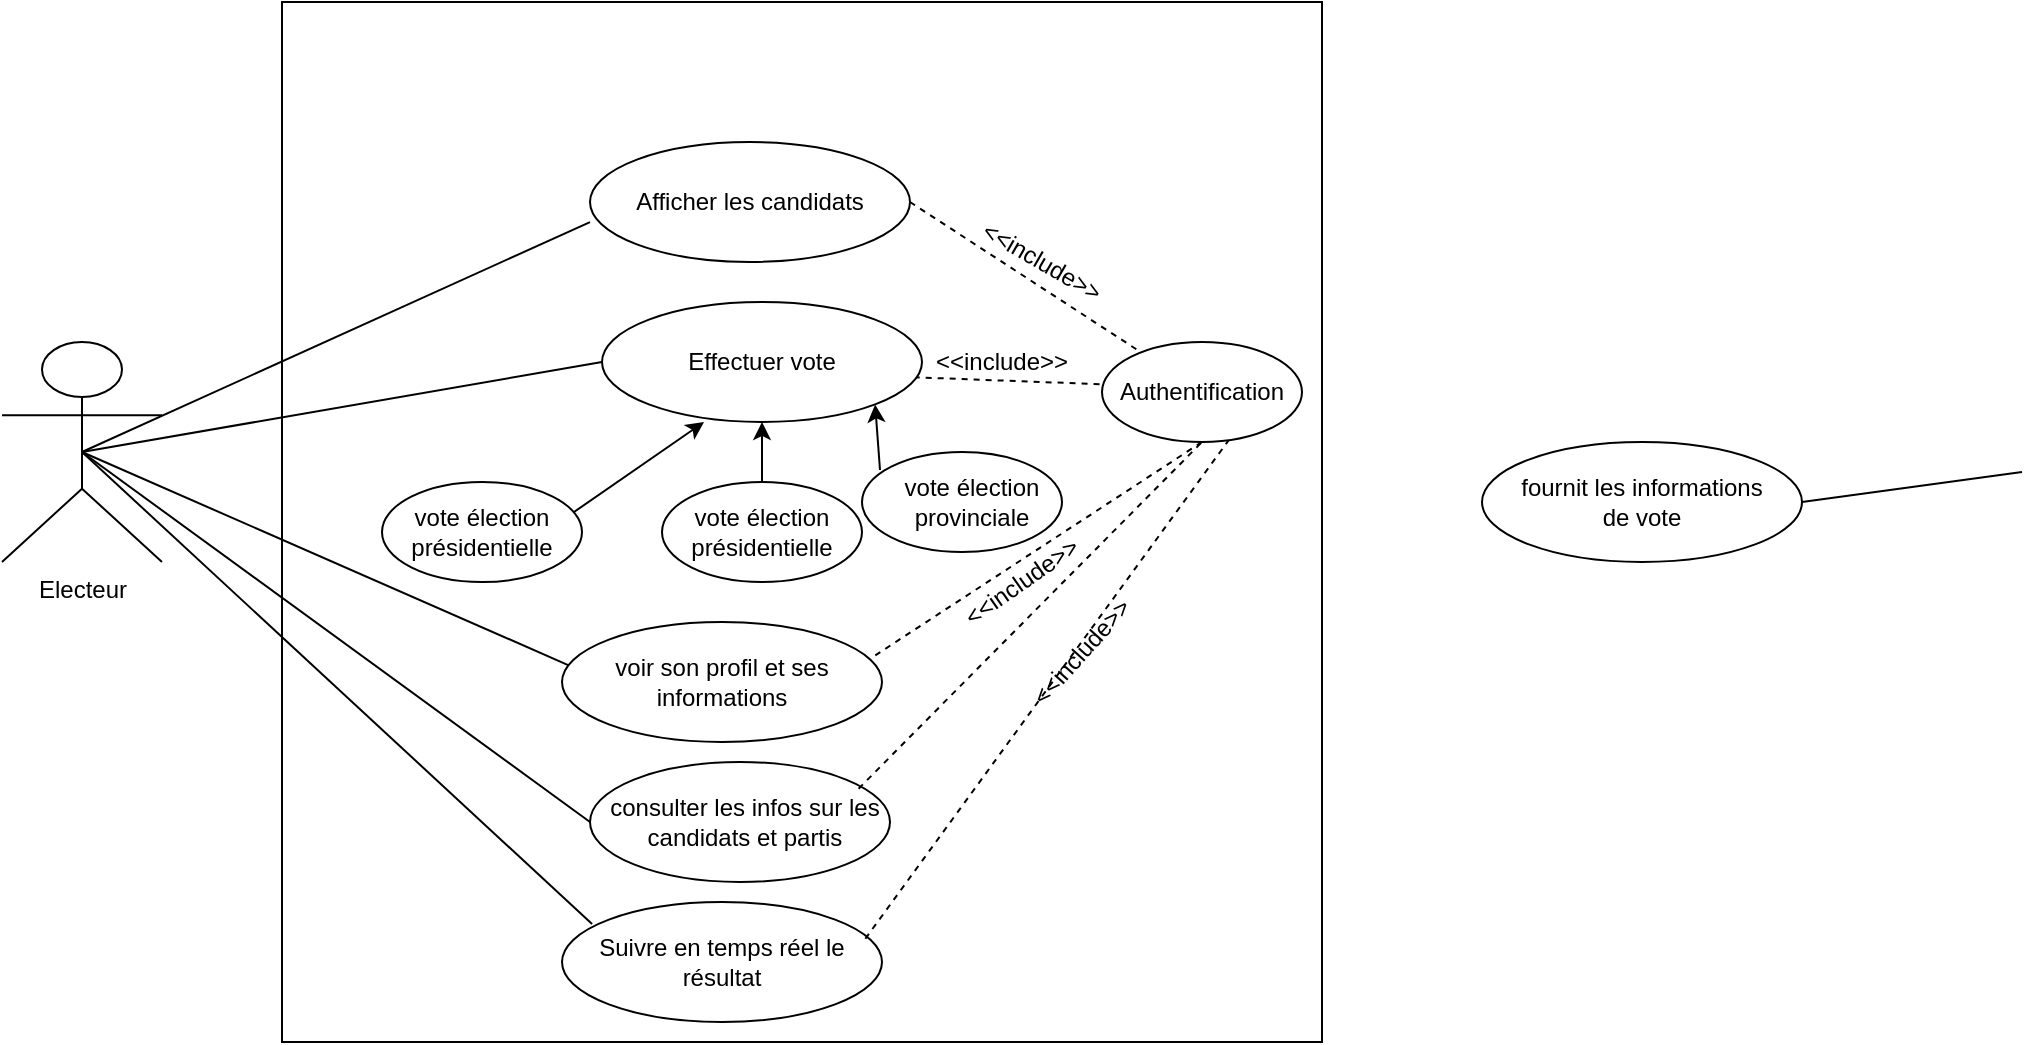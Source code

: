<mxfile version="13.9.9" type="device"><diagram id="Z6MUGP4B7cwG4tlNdUFD" name="Page-1"><mxGraphModel dx="1316" dy="590" grid="1" gridSize="10" guides="1" tooltips="1" connect="1" arrows="1" fold="1" page="1" pageScale="1" pageWidth="827" pageHeight="1169" math="0" shadow="0"><root><mxCell id="0"/><mxCell id="1" parent="0"/><mxCell id="mTKxkIt7TCueEKFXFkDg-1" value="Electeur" style="shape=umlActor;verticalLabelPosition=bottom;verticalAlign=top;html=1;outlineConnect=0;" parent="1" vertex="1"><mxGeometry x="40" y="170" width="80" height="110" as="geometry"/></mxCell><mxCell id="mTKxkIt7TCueEKFXFkDg-3" value="" style="whiteSpace=wrap;html=1;aspect=fixed;rounded=0;glass=0;" parent="1" vertex="1"><mxGeometry x="180" width="520" height="520" as="geometry"/></mxCell><mxCell id="Obvhnn0oyQZ9hAwtSG1L-4" value="" style="group" parent="1" vertex="1" connectable="0"><mxGeometry x="334" y="70" width="160" height="60" as="geometry"/></mxCell><mxCell id="Obvhnn0oyQZ9hAwtSG1L-1" value="" style="ellipse;whiteSpace=wrap;html=1;" parent="Obvhnn0oyQZ9hAwtSG1L-4" vertex="1"><mxGeometry width="160" height="60" as="geometry"/></mxCell><mxCell id="Obvhnn0oyQZ9hAwtSG1L-3" value="Afficher les candidats" style="text;html=1;strokeColor=none;fillColor=none;align=center;verticalAlign=middle;whiteSpace=wrap;rounded=0;" parent="Obvhnn0oyQZ9hAwtSG1L-4" vertex="1"><mxGeometry x="15" y="20" width="130" height="20" as="geometry"/></mxCell><mxCell id="Obvhnn0oyQZ9hAwtSG1L-29" value="" style="group" parent="1" vertex="1" connectable="0"><mxGeometry x="320" y="450" width="160" height="60" as="geometry"/></mxCell><mxCell id="Obvhnn0oyQZ9hAwtSG1L-30" value="" style="ellipse;whiteSpace=wrap;html=1;" parent="Obvhnn0oyQZ9hAwtSG1L-29" vertex="1"><mxGeometry width="160" height="60" as="geometry"/></mxCell><mxCell id="Obvhnn0oyQZ9hAwtSG1L-31" value="Suivre en temps réel le résultat" style="text;html=1;strokeColor=none;fillColor=none;align=center;verticalAlign=middle;whiteSpace=wrap;rounded=0;" parent="Obvhnn0oyQZ9hAwtSG1L-29" vertex="1"><mxGeometry x="15" y="20" width="130" height="20" as="geometry"/></mxCell><mxCell id="L37E1Bx6iXlKi0XUJWO4-2" value="" style="endArrow=none;html=1;entryX=0;entryY=0.667;entryDx=0;entryDy=0;entryPerimeter=0;" parent="1" target="Obvhnn0oyQZ9hAwtSG1L-1" edge="1"><mxGeometry width="50" height="50" relative="1" as="geometry"><mxPoint x="80" y="225" as="sourcePoint"/><mxPoint x="140" y="160" as="targetPoint"/></mxGeometry></mxCell><mxCell id="L37E1Bx6iXlKi0XUJWO4-3" value="" style="endArrow=none;html=1;entryX=0;entryY=0.5;entryDx=0;entryDy=0;exitX=0.5;exitY=0.5;exitDx=0;exitDy=0;exitPerimeter=0;" parent="1" source="mTKxkIt7TCueEKFXFkDg-1" target="Obvhnn0oyQZ9hAwtSG1L-7" edge="1"><mxGeometry width="50" height="50" relative="1" as="geometry"><mxPoint x="80" y="250.02" as="sourcePoint"/><mxPoint x="300" y="140.0" as="targetPoint"/></mxGeometry></mxCell><mxCell id="L37E1Bx6iXlKi0XUJWO4-4" value="" style="endArrow=none;html=1;entryX=0.094;entryY=0.183;entryDx=0;entryDy=0;entryPerimeter=0;exitX=0.5;exitY=0.5;exitDx=0;exitDy=0;exitPerimeter=0;" parent="1" source="mTKxkIt7TCueEKFXFkDg-1" target="Obvhnn0oyQZ9hAwtSG1L-30" edge="1"><mxGeometry width="50" height="50" relative="1" as="geometry"><mxPoint x="80" y="240.0" as="sourcePoint"/><mxPoint x="300" y="129.98" as="targetPoint"/></mxGeometry></mxCell><mxCell id="L37E1Bx6iXlKi0XUJWO4-5" value="" style="endArrow=none;dashed=1;html=1;exitX=0.974;exitY=0.627;exitDx=0;exitDy=0;exitPerimeter=0;entryX=0.143;entryY=0.307;entryDx=0;entryDy=0;entryPerimeter=0;" parent="1" source="Obvhnn0oyQZ9hAwtSG1L-7" target="L37E1Bx6iXlKi0XUJWO4-10" edge="1"><mxGeometry width="50" height="50" relative="1" as="geometry"><mxPoint x="480" y="220" as="sourcePoint"/><mxPoint x="530" y="170" as="targetPoint"/></mxGeometry></mxCell><mxCell id="L37E1Bx6iXlKi0XUJWO4-6" value="" style="endArrow=none;dashed=1;html=1;exitX=1;exitY=0.5;exitDx=0;exitDy=0;" parent="1" source="Obvhnn0oyQZ9hAwtSG1L-1" target="L37E1Bx6iXlKi0XUJWO4-9" edge="1"><mxGeometry width="50" height="50" relative="1" as="geometry"><mxPoint x="490" y="160" as="sourcePoint"/><mxPoint x="540" y="110" as="targetPoint"/></mxGeometry></mxCell><mxCell id="L37E1Bx6iXlKi0XUJWO4-8" value="" style="group" parent="1" vertex="1" connectable="0"><mxGeometry x="570" y="170" width="140" height="50" as="geometry"/></mxCell><mxCell id="L37E1Bx6iXlKi0XUJWO4-9" value="" style="ellipse;whiteSpace=wrap;html=1;" parent="L37E1Bx6iXlKi0XUJWO4-8" vertex="1"><mxGeometry x="20" width="100" height="50" as="geometry"/></mxCell><mxCell id="L37E1Bx6iXlKi0XUJWO4-10" value="Authentification" style="text;html=1;strokeColor=none;fillColor=none;align=center;verticalAlign=middle;whiteSpace=wrap;rounded=0;" parent="L37E1Bx6iXlKi0XUJWO4-8" vertex="1"><mxGeometry y="15" width="140" height="20" as="geometry"/></mxCell><mxCell id="L37E1Bx6iXlKi0XUJWO4-14" value="" style="endArrow=none;dashed=1;html=1;exitX=0.979;exitY=0.278;exitDx=0;exitDy=0;exitPerimeter=0;entryX=0.5;entryY=1;entryDx=0;entryDy=0;" parent="1" source="L37E1Bx6iXlKi0XUJWO4-23" target="L37E1Bx6iXlKi0XUJWO4-9" edge="1"><mxGeometry width="50" height="50" relative="1" as="geometry"><mxPoint x="460.0" y="370" as="sourcePoint"/><mxPoint x="580.485" y="379.822" as="targetPoint"/></mxGeometry></mxCell><mxCell id="Obvhnn0oyQZ9hAwtSG1L-23" value="" style="ellipse;whiteSpace=wrap;html=1;" parent="1" vertex="1"><mxGeometry x="470" y="225" width="100" height="50" as="geometry"/></mxCell><mxCell id="L37E1Bx6iXlKi0XUJWO4-18" value="&amp;lt;&amp;lt;include&amp;gt;&amp;gt;" style="text;html=1;strokeColor=none;fillColor=none;align=center;verticalAlign=middle;whiteSpace=wrap;rounded=0;glass=0;rotation=-35;" parent="1" vertex="1"><mxGeometry x="530" y="280" width="40" height="20" as="geometry"/></mxCell><mxCell id="L37E1Bx6iXlKi0XUJWO4-20" value="&amp;lt;&amp;lt;include&amp;gt;&amp;gt;" style="text;html=1;strokeColor=none;fillColor=none;align=center;verticalAlign=middle;whiteSpace=wrap;rounded=0;glass=0;rotation=30;" parent="1" vertex="1"><mxGeometry x="540" y="120" width="40" height="20" as="geometry"/></mxCell><mxCell id="L37E1Bx6iXlKi0XUJWO4-21" value="&amp;lt;&amp;lt;include&amp;gt;&amp;gt;" style="text;html=1;strokeColor=none;fillColor=none;align=center;verticalAlign=middle;whiteSpace=wrap;rounded=0;glass=0;rotation=0;" parent="1" vertex="1"><mxGeometry x="520" y="170" width="40" height="20" as="geometry"/></mxCell><mxCell id="L37E1Bx6iXlKi0XUJWO4-22" value="" style="group" parent="1" vertex="1" connectable="0"><mxGeometry x="320" y="310" width="160" height="60" as="geometry"/></mxCell><mxCell id="L37E1Bx6iXlKi0XUJWO4-23" value="" style="ellipse;whiteSpace=wrap;html=1;" parent="L37E1Bx6iXlKi0XUJWO4-22" vertex="1"><mxGeometry width="160" height="60" as="geometry"/></mxCell><mxCell id="L37E1Bx6iXlKi0XUJWO4-24" value="voir son profil et ses informations" style="text;html=1;strokeColor=none;fillColor=none;align=center;verticalAlign=middle;whiteSpace=wrap;rounded=0;" parent="L37E1Bx6iXlKi0XUJWO4-22" vertex="1"><mxGeometry x="15" y="20" width="130" height="20" as="geometry"/></mxCell><mxCell id="L37E1Bx6iXlKi0XUJWO4-25" value="" style="endArrow=none;html=1;entryX=0.021;entryY=0.361;entryDx=0;entryDy=0;entryPerimeter=0;exitX=0.5;exitY=0.5;exitDx=0;exitDy=0;exitPerimeter=0;" parent="1" source="mTKxkIt7TCueEKFXFkDg-1" target="L37E1Bx6iXlKi0XUJWO4-23" edge="1"><mxGeometry width="50" height="50" relative="1" as="geometry"><mxPoint x="78.96" y="230" as="sourcePoint"/><mxPoint x="334.0" y="430.98" as="targetPoint"/></mxGeometry></mxCell><mxCell id="L37E1Bx6iXlKi0XUJWO4-26" value="" style="endArrow=none;dashed=1;html=1;exitX=0.948;exitY=0.306;exitDx=0;exitDy=0;exitPerimeter=0;entryX=0.633;entryY=0.983;entryDx=0;entryDy=0;entryPerimeter=0;" parent="1" source="Obvhnn0oyQZ9hAwtSG1L-30" target="L37E1Bx6iXlKi0XUJWO4-9" edge="1"><mxGeometry width="50" height="50" relative="1" as="geometry"><mxPoint x="494" y="420" as="sourcePoint"/><mxPoint x="674" y="270" as="targetPoint"/></mxGeometry></mxCell><mxCell id="L37E1Bx6iXlKi0XUJWO4-27" value="&amp;lt;&amp;lt;include&amp;gt;&amp;gt;" style="text;html=1;strokeColor=none;fillColor=none;align=center;verticalAlign=middle;whiteSpace=wrap;rounded=0;glass=0;rotation=-48;" parent="1" vertex="1"><mxGeometry x="560" y="315" width="40" height="20" as="geometry"/></mxCell><mxCell id="L37E1Bx6iXlKi0XUJWO4-30" value="" style="ellipse;whiteSpace=wrap;html=1;" parent="1" vertex="1"><mxGeometry x="334" y="380" width="150" height="60" as="geometry"/></mxCell><mxCell id="L37E1Bx6iXlKi0XUJWO4-31" value="consulter les infos sur les candidats et partis" style="text;html=1;strokeColor=none;fillColor=none;align=center;verticalAlign=middle;whiteSpace=wrap;rounded=0;glass=0;" parent="1" vertex="1"><mxGeometry x="334" y="400" width="155" height="20" as="geometry"/></mxCell><mxCell id="L37E1Bx6iXlKi0XUJWO4-32" value="" style="endArrow=none;html=1;exitX=0.5;exitY=0.5;exitDx=0;exitDy=0;exitPerimeter=0;entryX=0;entryY=0.5;entryDx=0;entryDy=0;" parent="1" source="mTKxkIt7TCueEKFXFkDg-1" target="L37E1Bx6iXlKi0XUJWO4-31" edge="1"><mxGeometry width="50" height="50" relative="1" as="geometry"><mxPoint x="90" y="230" as="sourcePoint"/><mxPoint x="170" y="290" as="targetPoint"/></mxGeometry></mxCell><mxCell id="L37E1Bx6iXlKi0XUJWO4-33" value="" style="endArrow=none;dashed=1;html=1;exitX=0.979;exitY=0.278;exitDx=0;exitDy=0;exitPerimeter=0;entryX=0.5;entryY=1;entryDx=0;entryDy=0;" parent="1" target="L37E1Bx6iXlKi0XUJWO4-9" edge="1"><mxGeometry width="50" height="50" relative="1" as="geometry"><mxPoint x="468.32" y="393.34" as="sourcePoint"/><mxPoint x="631.68" y="286.66" as="targetPoint"/></mxGeometry></mxCell><mxCell id="FygR5_PgCdIkqcyaCAyl-2" value="" style="group" parent="1" vertex="1" connectable="0"><mxGeometry x="780" y="220" width="160" height="60" as="geometry"/></mxCell><mxCell id="FygR5_PgCdIkqcyaCAyl-3" value="" style="ellipse;whiteSpace=wrap;html=1;" parent="FygR5_PgCdIkqcyaCAyl-2" vertex="1"><mxGeometry width="160" height="60" as="geometry"/></mxCell><mxCell id="FygR5_PgCdIkqcyaCAyl-4" value="fournit les informations de vote" style="text;html=1;strokeColor=none;fillColor=none;align=center;verticalAlign=middle;whiteSpace=wrap;rounded=0;" parent="FygR5_PgCdIkqcyaCAyl-2" vertex="1"><mxGeometry x="15" y="20" width="130" height="20" as="geometry"/></mxCell><mxCell id="FygR5_PgCdIkqcyaCAyl-5" value="" style="endArrow=none;html=1;entryX=0.5;entryY=0.5;entryDx=0;entryDy=0;entryPerimeter=0;exitX=1;exitY=0.5;exitDx=0;exitDy=0;" parent="1" source="FygR5_PgCdIkqcyaCAyl-3" edge="1"><mxGeometry width="50" height="50" relative="1" as="geometry"><mxPoint x="940" y="260" as="sourcePoint"/><mxPoint x="1050" y="235" as="targetPoint"/></mxGeometry></mxCell><mxCell id="TvSI98I7QHyHOMnGK5nM-1" value="" style="group" vertex="1" connectable="0" parent="1"><mxGeometry x="250" y="150" width="310" height="160" as="geometry"/></mxCell><mxCell id="Obvhnn0oyQZ9hAwtSG1L-6" value="" style="group" parent="TvSI98I7QHyHOMnGK5nM-1" vertex="1" connectable="0"><mxGeometry x="90" width="160" height="60" as="geometry"/></mxCell><mxCell id="Obvhnn0oyQZ9hAwtSG1L-7" value="" style="ellipse;whiteSpace=wrap;html=1;" parent="Obvhnn0oyQZ9hAwtSG1L-6" vertex="1"><mxGeometry width="160" height="60" as="geometry"/></mxCell><mxCell id="Obvhnn0oyQZ9hAwtSG1L-8" value="Effectuer vote" style="text;html=1;strokeColor=none;fillColor=none;align=center;verticalAlign=middle;whiteSpace=wrap;rounded=0;" parent="Obvhnn0oyQZ9hAwtSG1L-6" vertex="1"><mxGeometry x="15" y="20" width="130" height="20" as="geometry"/></mxCell><mxCell id="Obvhnn0oyQZ9hAwtSG1L-15" value="" style="group" parent="TvSI98I7QHyHOMnGK5nM-1" vertex="1" connectable="0"><mxGeometry y="80" width="140" height="50" as="geometry"/></mxCell><mxCell id="Obvhnn0oyQZ9hAwtSG1L-18" value="" style="group" parent="Obvhnn0oyQZ9hAwtSG1L-15" vertex="1" connectable="0"><mxGeometry x="-40" y="10" width="140" height="50" as="geometry"/></mxCell><mxCell id="Obvhnn0oyQZ9hAwtSG1L-13" value="" style="ellipse;whiteSpace=wrap;html=1;" parent="Obvhnn0oyQZ9hAwtSG1L-18" vertex="1"><mxGeometry x="20" width="100" height="50" as="geometry"/></mxCell><mxCell id="Obvhnn0oyQZ9hAwtSG1L-14" value="vote élection présidentielle" style="text;html=1;strokeColor=none;fillColor=none;align=center;verticalAlign=middle;whiteSpace=wrap;rounded=0;" parent="Obvhnn0oyQZ9hAwtSG1L-18" vertex="1"><mxGeometry y="15" width="140" height="20" as="geometry"/></mxCell><mxCell id="Obvhnn0oyQZ9hAwtSG1L-22" value="" style="group" parent="TvSI98I7QHyHOMnGK5nM-1" vertex="1" connectable="0"><mxGeometry x="170" y="90" width="140" height="70" as="geometry"/></mxCell><mxCell id="Obvhnn0oyQZ9hAwtSG1L-19" value="" style="group" parent="Obvhnn0oyQZ9hAwtSG1L-22" vertex="1" connectable="0"><mxGeometry x="-70" width="140" height="50" as="geometry"/></mxCell><mxCell id="Obvhnn0oyQZ9hAwtSG1L-20" value="" style="ellipse;whiteSpace=wrap;html=1;" parent="Obvhnn0oyQZ9hAwtSG1L-19" vertex="1"><mxGeometry x="20" width="100" height="50" as="geometry"/></mxCell><mxCell id="Obvhnn0oyQZ9hAwtSG1L-21" value="vote élection présidentielle" style="text;html=1;strokeColor=none;fillColor=none;align=center;verticalAlign=middle;whiteSpace=wrap;rounded=0;" parent="Obvhnn0oyQZ9hAwtSG1L-19" vertex="1"><mxGeometry y="15" width="140" height="20" as="geometry"/></mxCell><mxCell id="Obvhnn0oyQZ9hAwtSG1L-26" value="" style="endArrow=classic;html=1;entryX=0.5;entryY=1;entryDx=0;entryDy=0;exitX=0.5;exitY=0;exitDx=0;exitDy=0;" parent="TvSI98I7QHyHOMnGK5nM-1" source="Obvhnn0oyQZ9hAwtSG1L-20" target="Obvhnn0oyQZ9hAwtSG1L-7" edge="1"><mxGeometry width="50" height="50" relative="1" as="geometry"><mxPoint x="120" y="120" as="sourcePoint"/><mxPoint x="94.96" y="81.02" as="targetPoint"/></mxGeometry></mxCell><mxCell id="Obvhnn0oyQZ9hAwtSG1L-27" value="" style="endArrow=classic;html=1;entryX=1;entryY=1;entryDx=0;entryDy=0;exitX=0.09;exitY=0.18;exitDx=0;exitDy=0;exitPerimeter=0;" parent="TvSI98I7QHyHOMnGK5nM-1" source="Obvhnn0oyQZ9hAwtSG1L-23" target="Obvhnn0oyQZ9hAwtSG1L-7" edge="1"><mxGeometry width="50" height="50" relative="1" as="geometry"><mxPoint x="190" y="100" as="sourcePoint"/><mxPoint x="130" y="80" as="targetPoint"/></mxGeometry></mxCell><mxCell id="Obvhnn0oyQZ9hAwtSG1L-25" value="" style="endArrow=classic;html=1;entryX=0.319;entryY=1;entryDx=0;entryDy=0;entryPerimeter=0;exitX=0.96;exitY=0.3;exitDx=0;exitDy=0;exitPerimeter=0;" parent="TvSI98I7QHyHOMnGK5nM-1" source="Obvhnn0oyQZ9hAwtSG1L-13" target="Obvhnn0oyQZ9hAwtSG1L-7" edge="1"><mxGeometry width="50" height="50" relative="1" as="geometry"><mxPoint x="70" y="70" as="sourcePoint"/><mxPoint x="140" y="40" as="targetPoint"/></mxGeometry></mxCell><mxCell id="L37E1Bx6iXlKi0XUJWO4-16" value="vote élection provinciale" style="text;html=1;strokeColor=none;fillColor=none;align=center;verticalAlign=middle;whiteSpace=wrap;rounded=0;glass=0;" parent="TvSI98I7QHyHOMnGK5nM-1" vertex="1"><mxGeometry x="240" y="90" width="70" height="20" as="geometry"/></mxCell></root></mxGraphModel></diagram></mxfile>